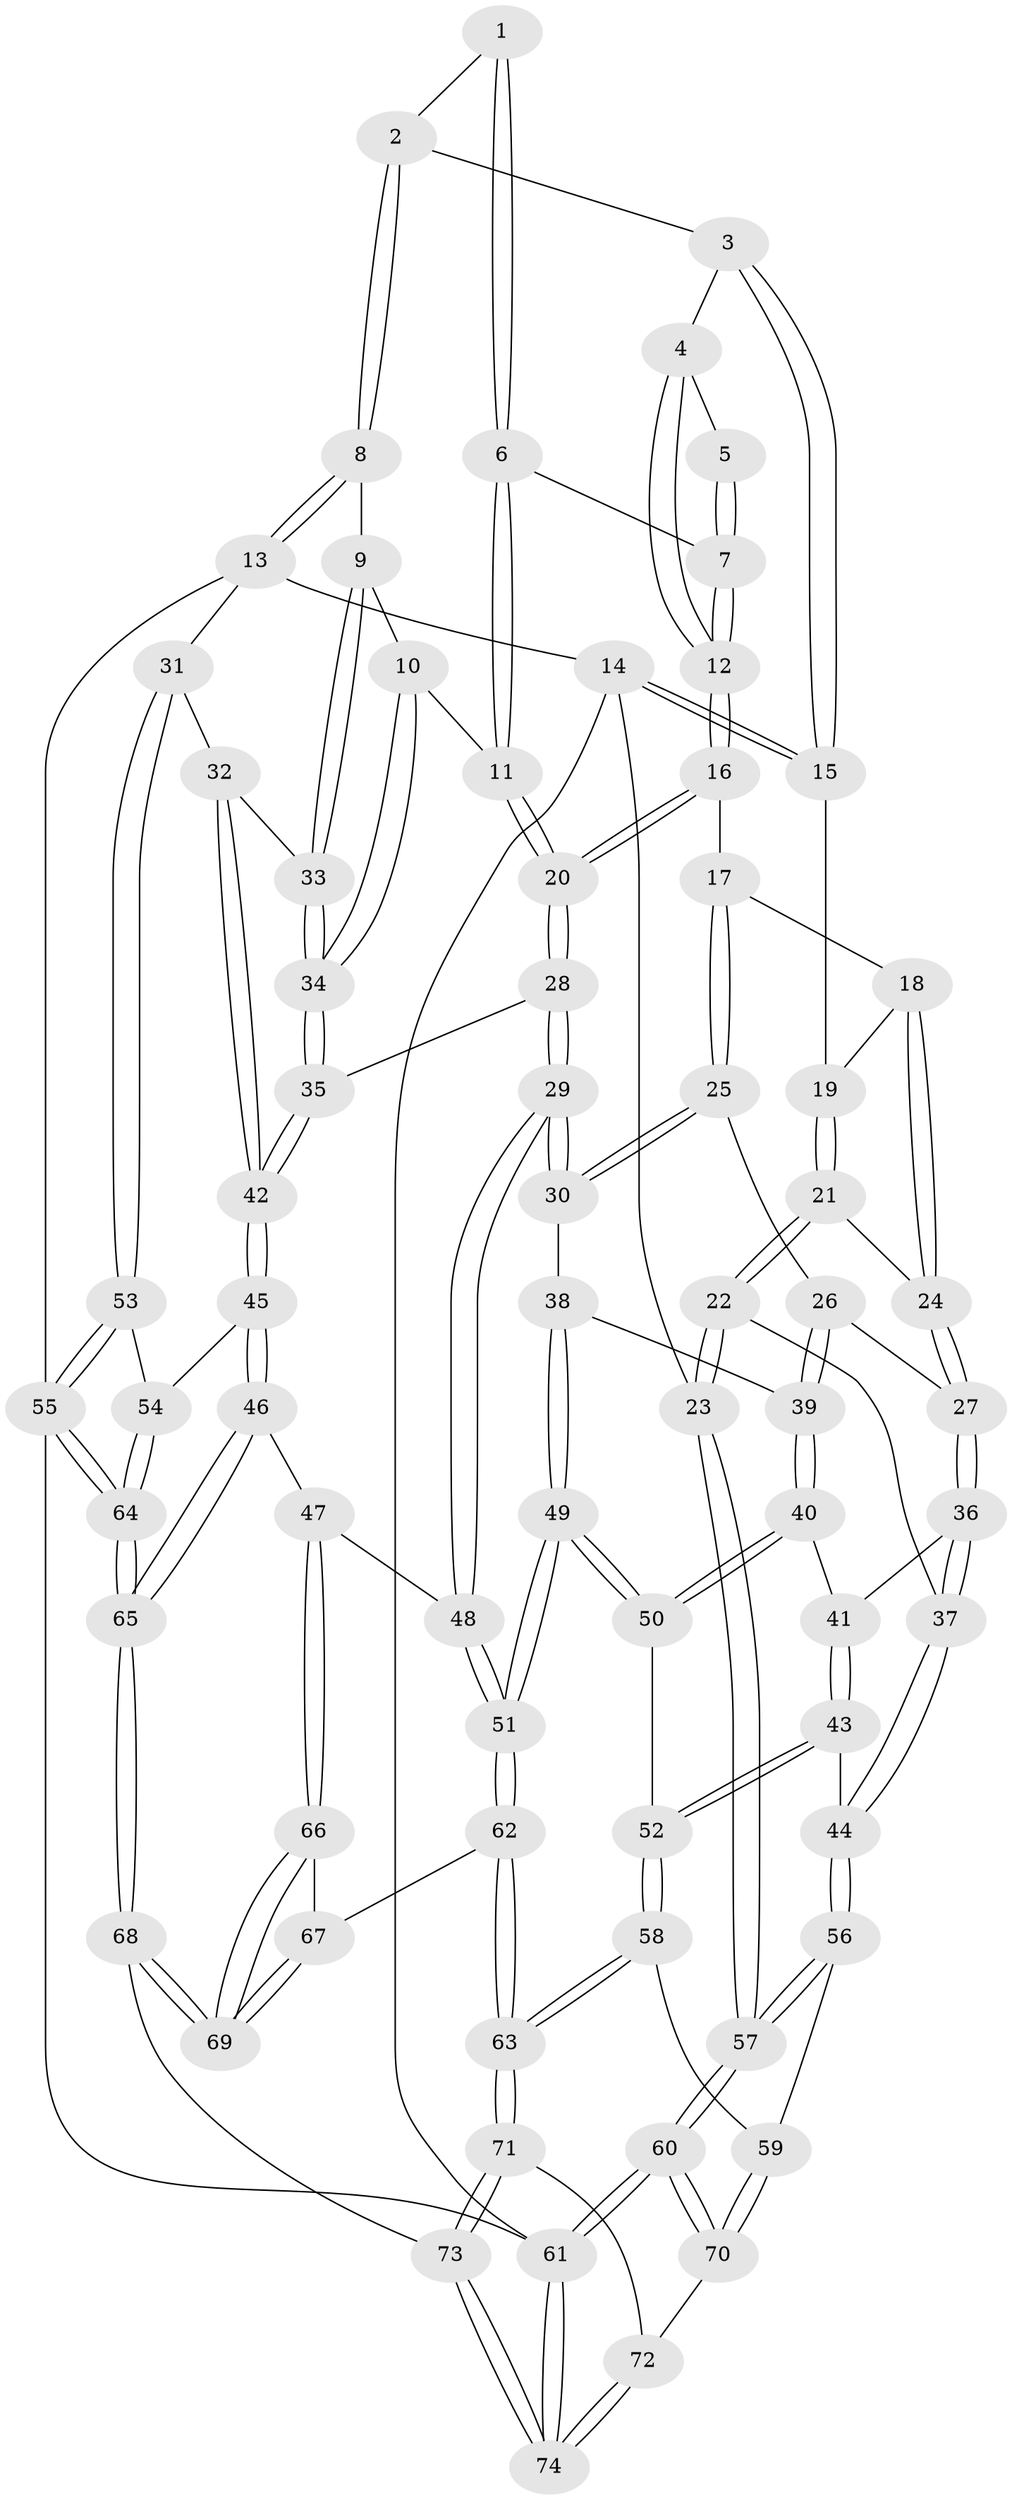 // coarse degree distribution, {3: 0.35135135135135137, 4: 0.6216216216216216, 5: 0.02702702702702703}
// Generated by graph-tools (version 1.1) at 2025/38/03/04/25 23:38:22]
// undirected, 74 vertices, 182 edges
graph export_dot {
  node [color=gray90,style=filled];
  1 [pos="+0.5325445920628893+0.011797422513876157"];
  2 [pos="+0.6552801486824732+0"];
  3 [pos="+0.018235538259895667+0"];
  4 [pos="+0.2334637055481859+0.006596134331766527"];
  5 [pos="+0.4109413401418853+0.050435687819955145"];
  6 [pos="+0.5043144617435578+0.15592187483075007"];
  7 [pos="+0.45605968880880526+0.1683222301887663"];
  8 [pos="+1+0"];
  9 [pos="+0.8222153052430772+0.21308152925140084"];
  10 [pos="+0.7912550437858769+0.24634268424491446"];
  11 [pos="+0.6858859844021923+0.2757443870031416"];
  12 [pos="+0.3701921432719447+0.2151463444661547"];
  13 [pos="+1+0"];
  14 [pos="+0+0"];
  15 [pos="+0+0"];
  16 [pos="+0.36431708126468154+0.24037111482785578"];
  17 [pos="+0.32849208704892613+0.2826957663839396"];
  18 [pos="+0.26466544833642197+0.29276767905072726"];
  19 [pos="+0.143775688417394+0.25322784091142975"];
  20 [pos="+0.5747134394196446+0.37789757631009174"];
  21 [pos="+0.11951972023813606+0.34779113564291203"];
  22 [pos="+0+0.5177504079693185"];
  23 [pos="+0+0.5075213583642192"];
  24 [pos="+0.207582068713502+0.44408556476945144"];
  25 [pos="+0.34957883390305766+0.3634060974320481"];
  26 [pos="+0.23627807787741312+0.4827887550454668"];
  27 [pos="+0.21533511299557148+0.4825663297435546"];
  28 [pos="+0.5418503252869008+0.44942159538219756"];
  29 [pos="+0.49180015522297865+0.5208881565688528"];
  30 [pos="+0.4870661781956473+0.521026577995493"];
  31 [pos="+1+0.49721096403657267"];
  32 [pos="+1+0.49248598062644056"];
  33 [pos="+0.9975311261902355+0.46584347884586186"];
  34 [pos="+0.8263329648304777+0.5096631905425627"];
  35 [pos="+0.8208389908021864+0.5452268201511373"];
  36 [pos="+0.17001700552900006+0.5262858602857905"];
  37 [pos="+0+0.5238072335093829"];
  38 [pos="+0.4239719633285052+0.5483569999504347"];
  39 [pos="+0.4013567148895713+0.5462983307370862"];
  40 [pos="+0.232466386758695+0.6396850398739449"];
  41 [pos="+0.19458226592608607+0.5943161649388087"];
  42 [pos="+0.8219107975023805+0.5809227747173237"];
  43 [pos="+0.0917183629468192+0.7034093303053759"];
  44 [pos="+0.08439641588895533+0.7003348706511577"];
  45 [pos="+0.812061659605773+0.6679348035055122"];
  46 [pos="+0.7085281716416596+0.7252243362577343"];
  47 [pos="+0.6671133598753198+0.7228839433779101"];
  48 [pos="+0.6083360421128439+0.6818892409752546"];
  49 [pos="+0.32286143246697036+0.7819781453502026"];
  50 [pos="+0.25400844068778783+0.7436716223941021"];
  51 [pos="+0.3343532930291509+0.8005809348571554"];
  52 [pos="+0.1529682763410672+0.7613979591890161"];
  53 [pos="+1+0.7061556244237139"];
  54 [pos="+0.9170832164870856+0.708748818605663"];
  55 [pos="+1+1"];
  56 [pos="+0.005435697384326623+0.7959272258922522"];
  57 [pos="+0+0.7932720769796423"];
  58 [pos="+0.10791461666760498+0.8474936286329717"];
  59 [pos="+0.10339180902343616+0.8551759813203998"];
  60 [pos="+0+1"];
  61 [pos="+0+1"];
  62 [pos="+0.3375706597822014+0.8202868377618023"];
  63 [pos="+0.3113032489688406+0.8521443830108401"];
  64 [pos="+0.9374428433815181+1"];
  65 [pos="+0.890698416263407+1"];
  66 [pos="+0.568294213566486+0.8577655099031316"];
  67 [pos="+0.3419610302045118+0.823974454629103"];
  68 [pos="+0.5375387777305118+1"];
  69 [pos="+0.521648066105229+1"];
  70 [pos="+0.10353987345568683+0.8891736012080312"];
  71 [pos="+0.29024773498418865+0.8796503036123292"];
  72 [pos="+0.2100447704000673+0.9575877909657696"];
  73 [pos="+0.4368274420296033+1"];
  74 [pos="+0.22309380838700968+1"];
  1 -- 2;
  1 -- 6;
  1 -- 6;
  2 -- 3;
  2 -- 8;
  2 -- 8;
  3 -- 4;
  3 -- 15;
  3 -- 15;
  4 -- 5;
  4 -- 12;
  4 -- 12;
  5 -- 7;
  5 -- 7;
  6 -- 7;
  6 -- 11;
  6 -- 11;
  7 -- 12;
  7 -- 12;
  8 -- 9;
  8 -- 13;
  8 -- 13;
  9 -- 10;
  9 -- 33;
  9 -- 33;
  10 -- 11;
  10 -- 34;
  10 -- 34;
  11 -- 20;
  11 -- 20;
  12 -- 16;
  12 -- 16;
  13 -- 14;
  13 -- 31;
  13 -- 55;
  14 -- 15;
  14 -- 15;
  14 -- 23;
  14 -- 61;
  15 -- 19;
  16 -- 17;
  16 -- 20;
  16 -- 20;
  17 -- 18;
  17 -- 25;
  17 -- 25;
  18 -- 19;
  18 -- 24;
  18 -- 24;
  19 -- 21;
  19 -- 21;
  20 -- 28;
  20 -- 28;
  21 -- 22;
  21 -- 22;
  21 -- 24;
  22 -- 23;
  22 -- 23;
  22 -- 37;
  23 -- 57;
  23 -- 57;
  24 -- 27;
  24 -- 27;
  25 -- 26;
  25 -- 30;
  25 -- 30;
  26 -- 27;
  26 -- 39;
  26 -- 39;
  27 -- 36;
  27 -- 36;
  28 -- 29;
  28 -- 29;
  28 -- 35;
  29 -- 30;
  29 -- 30;
  29 -- 48;
  29 -- 48;
  30 -- 38;
  31 -- 32;
  31 -- 53;
  31 -- 53;
  32 -- 33;
  32 -- 42;
  32 -- 42;
  33 -- 34;
  33 -- 34;
  34 -- 35;
  34 -- 35;
  35 -- 42;
  35 -- 42;
  36 -- 37;
  36 -- 37;
  36 -- 41;
  37 -- 44;
  37 -- 44;
  38 -- 39;
  38 -- 49;
  38 -- 49;
  39 -- 40;
  39 -- 40;
  40 -- 41;
  40 -- 50;
  40 -- 50;
  41 -- 43;
  41 -- 43;
  42 -- 45;
  42 -- 45;
  43 -- 44;
  43 -- 52;
  43 -- 52;
  44 -- 56;
  44 -- 56;
  45 -- 46;
  45 -- 46;
  45 -- 54;
  46 -- 47;
  46 -- 65;
  46 -- 65;
  47 -- 48;
  47 -- 66;
  47 -- 66;
  48 -- 51;
  48 -- 51;
  49 -- 50;
  49 -- 50;
  49 -- 51;
  49 -- 51;
  50 -- 52;
  51 -- 62;
  51 -- 62;
  52 -- 58;
  52 -- 58;
  53 -- 54;
  53 -- 55;
  53 -- 55;
  54 -- 64;
  54 -- 64;
  55 -- 64;
  55 -- 64;
  55 -- 61;
  56 -- 57;
  56 -- 57;
  56 -- 59;
  57 -- 60;
  57 -- 60;
  58 -- 59;
  58 -- 63;
  58 -- 63;
  59 -- 70;
  59 -- 70;
  60 -- 61;
  60 -- 61;
  60 -- 70;
  60 -- 70;
  61 -- 74;
  61 -- 74;
  62 -- 63;
  62 -- 63;
  62 -- 67;
  63 -- 71;
  63 -- 71;
  64 -- 65;
  64 -- 65;
  65 -- 68;
  65 -- 68;
  66 -- 67;
  66 -- 69;
  66 -- 69;
  67 -- 69;
  67 -- 69;
  68 -- 69;
  68 -- 69;
  68 -- 73;
  70 -- 72;
  71 -- 72;
  71 -- 73;
  71 -- 73;
  72 -- 74;
  72 -- 74;
  73 -- 74;
  73 -- 74;
}
